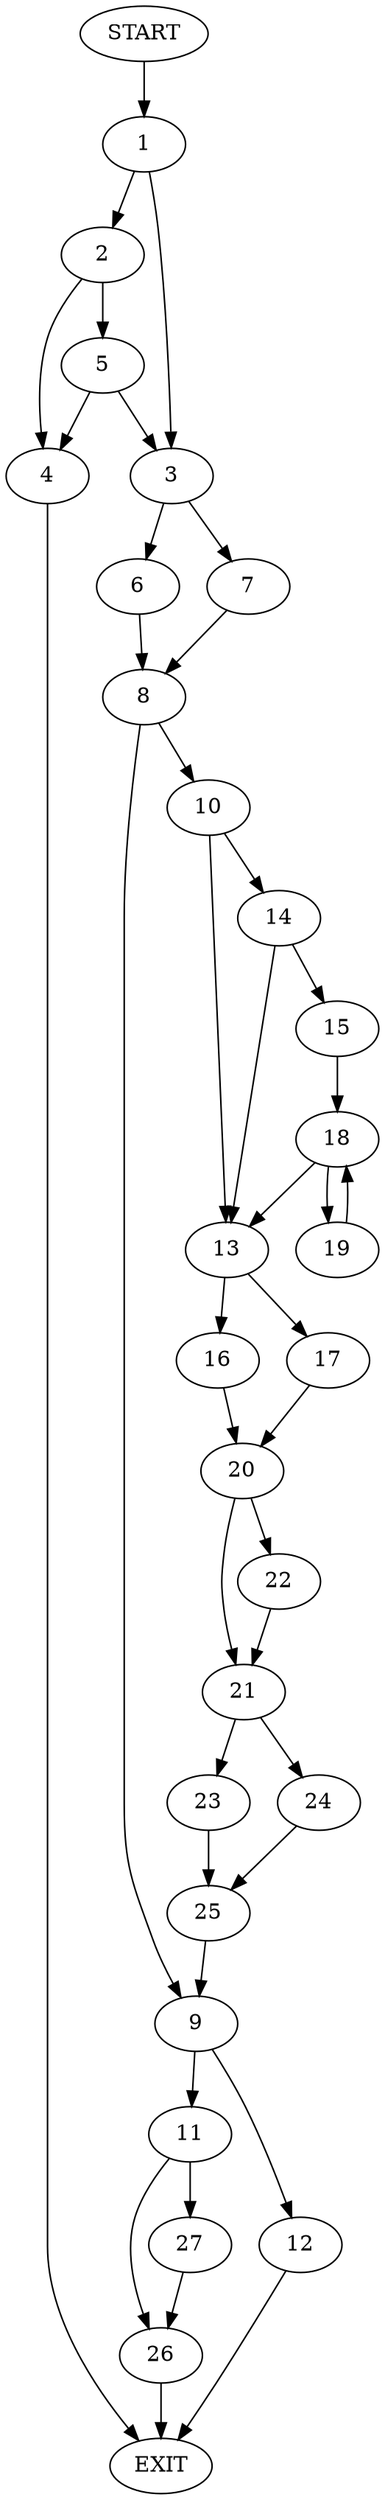 digraph {
0 [label="START"]
28 [label="EXIT"]
0 -> 1
1 -> 2
1 -> 3
2 -> 4
2 -> 5
3 -> 6
3 -> 7
4 -> 28
5 -> 4
5 -> 3
7 -> 8
6 -> 8
8 -> 9
8 -> 10
9 -> 11
9 -> 12
10 -> 13
10 -> 14
14 -> 13
14 -> 15
13 -> 16
13 -> 17
15 -> 18
18 -> 13
18 -> 19
19 -> 18
17 -> 20
16 -> 20
20 -> 21
20 -> 22
21 -> 23
21 -> 24
22 -> 21
23 -> 25
24 -> 25
25 -> 9
12 -> 28
11 -> 26
11 -> 27
26 -> 28
27 -> 26
}
